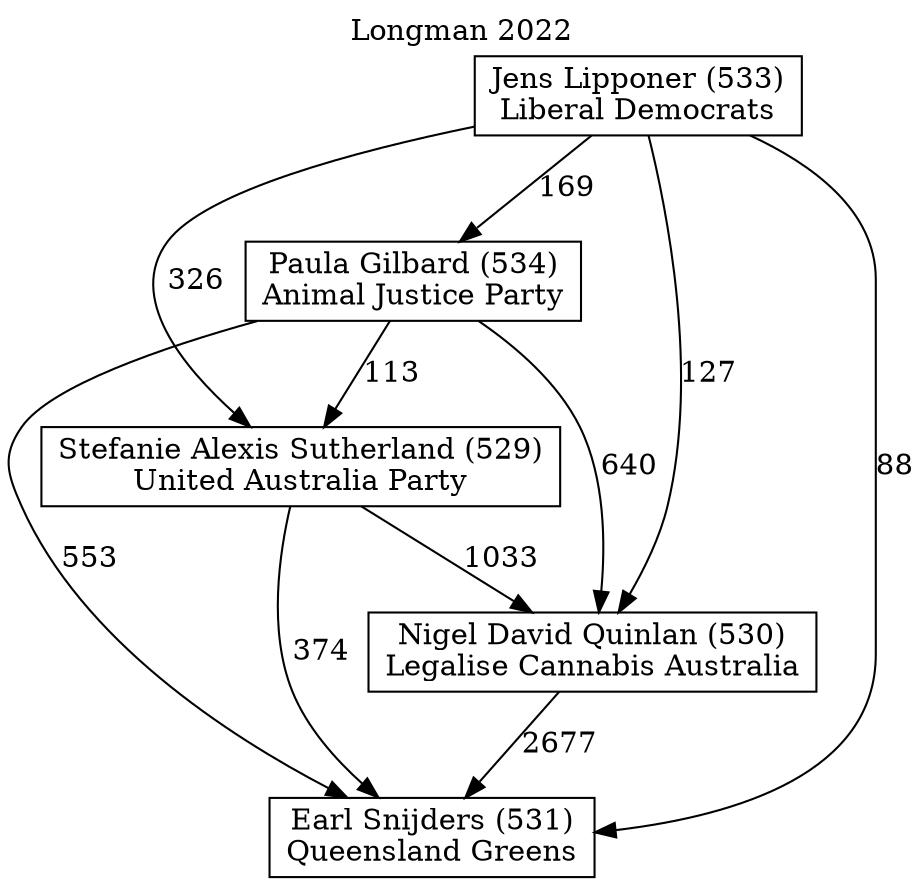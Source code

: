 // House preference flow
digraph "Earl Snijders (531)_Longman_2022" {
	graph [label="Longman 2022" labelloc=t mclimit=10]
	node [shape=box]
	"Earl Snijders (531)" [label="Earl Snijders (531)
Queensland Greens"]
	"Nigel David Quinlan (530)" [label="Nigel David Quinlan (530)
Legalise Cannabis Australia"]
	"Stefanie Alexis Sutherland (529)" [label="Stefanie Alexis Sutherland (529)
United Australia Party"]
	"Paula Gilbard (534)" [label="Paula Gilbard (534)
Animal Justice Party"]
	"Jens Lipponer (533)" [label="Jens Lipponer (533)
Liberal Democrats"]
	"Earl Snijders (531)" [label="Earl Snijders (531)
Queensland Greens"]
	"Stefanie Alexis Sutherland (529)" [label="Stefanie Alexis Sutherland (529)
United Australia Party"]
	"Paula Gilbard (534)" [label="Paula Gilbard (534)
Animal Justice Party"]
	"Jens Lipponer (533)" [label="Jens Lipponer (533)
Liberal Democrats"]
	"Earl Snijders (531)" [label="Earl Snijders (531)
Queensland Greens"]
	"Paula Gilbard (534)" [label="Paula Gilbard (534)
Animal Justice Party"]
	"Jens Lipponer (533)" [label="Jens Lipponer (533)
Liberal Democrats"]
	"Earl Snijders (531)" [label="Earl Snijders (531)
Queensland Greens"]
	"Jens Lipponer (533)" [label="Jens Lipponer (533)
Liberal Democrats"]
	"Jens Lipponer (533)" [label="Jens Lipponer (533)
Liberal Democrats"]
	"Paula Gilbard (534)" [label="Paula Gilbard (534)
Animal Justice Party"]
	"Jens Lipponer (533)" [label="Jens Lipponer (533)
Liberal Democrats"]
	"Jens Lipponer (533)" [label="Jens Lipponer (533)
Liberal Democrats"]
	"Stefanie Alexis Sutherland (529)" [label="Stefanie Alexis Sutherland (529)
United Australia Party"]
	"Paula Gilbard (534)" [label="Paula Gilbard (534)
Animal Justice Party"]
	"Jens Lipponer (533)" [label="Jens Lipponer (533)
Liberal Democrats"]
	"Stefanie Alexis Sutherland (529)" [label="Stefanie Alexis Sutherland (529)
United Australia Party"]
	"Jens Lipponer (533)" [label="Jens Lipponer (533)
Liberal Democrats"]
	"Jens Lipponer (533)" [label="Jens Lipponer (533)
Liberal Democrats"]
	"Paula Gilbard (534)" [label="Paula Gilbard (534)
Animal Justice Party"]
	"Jens Lipponer (533)" [label="Jens Lipponer (533)
Liberal Democrats"]
	"Jens Lipponer (533)" [label="Jens Lipponer (533)
Liberal Democrats"]
	"Nigel David Quinlan (530)" [label="Nigel David Quinlan (530)
Legalise Cannabis Australia"]
	"Stefanie Alexis Sutherland (529)" [label="Stefanie Alexis Sutherland (529)
United Australia Party"]
	"Paula Gilbard (534)" [label="Paula Gilbard (534)
Animal Justice Party"]
	"Jens Lipponer (533)" [label="Jens Lipponer (533)
Liberal Democrats"]
	"Nigel David Quinlan (530)" [label="Nigel David Quinlan (530)
Legalise Cannabis Australia"]
	"Paula Gilbard (534)" [label="Paula Gilbard (534)
Animal Justice Party"]
	"Jens Lipponer (533)" [label="Jens Lipponer (533)
Liberal Democrats"]
	"Nigel David Quinlan (530)" [label="Nigel David Quinlan (530)
Legalise Cannabis Australia"]
	"Jens Lipponer (533)" [label="Jens Lipponer (533)
Liberal Democrats"]
	"Jens Lipponer (533)" [label="Jens Lipponer (533)
Liberal Democrats"]
	"Paula Gilbard (534)" [label="Paula Gilbard (534)
Animal Justice Party"]
	"Jens Lipponer (533)" [label="Jens Lipponer (533)
Liberal Democrats"]
	"Jens Lipponer (533)" [label="Jens Lipponer (533)
Liberal Democrats"]
	"Stefanie Alexis Sutherland (529)" [label="Stefanie Alexis Sutherland (529)
United Australia Party"]
	"Paula Gilbard (534)" [label="Paula Gilbard (534)
Animal Justice Party"]
	"Jens Lipponer (533)" [label="Jens Lipponer (533)
Liberal Democrats"]
	"Stefanie Alexis Sutherland (529)" [label="Stefanie Alexis Sutherland (529)
United Australia Party"]
	"Jens Lipponer (533)" [label="Jens Lipponer (533)
Liberal Democrats"]
	"Jens Lipponer (533)" [label="Jens Lipponer (533)
Liberal Democrats"]
	"Paula Gilbard (534)" [label="Paula Gilbard (534)
Animal Justice Party"]
	"Jens Lipponer (533)" [label="Jens Lipponer (533)
Liberal Democrats"]
	"Jens Lipponer (533)" [label="Jens Lipponer (533)
Liberal Democrats"]
	"Nigel David Quinlan (530)" -> "Earl Snijders (531)" [label=2677]
	"Stefanie Alexis Sutherland (529)" -> "Nigel David Quinlan (530)" [label=1033]
	"Paula Gilbard (534)" -> "Stefanie Alexis Sutherland (529)" [label=113]
	"Jens Lipponer (533)" -> "Paula Gilbard (534)" [label=169]
	"Stefanie Alexis Sutherland (529)" -> "Earl Snijders (531)" [label=374]
	"Paula Gilbard (534)" -> "Earl Snijders (531)" [label=553]
	"Jens Lipponer (533)" -> "Earl Snijders (531)" [label=88]
	"Jens Lipponer (533)" -> "Stefanie Alexis Sutherland (529)" [label=326]
	"Paula Gilbard (534)" -> "Nigel David Quinlan (530)" [label=640]
	"Jens Lipponer (533)" -> "Nigel David Quinlan (530)" [label=127]
}
